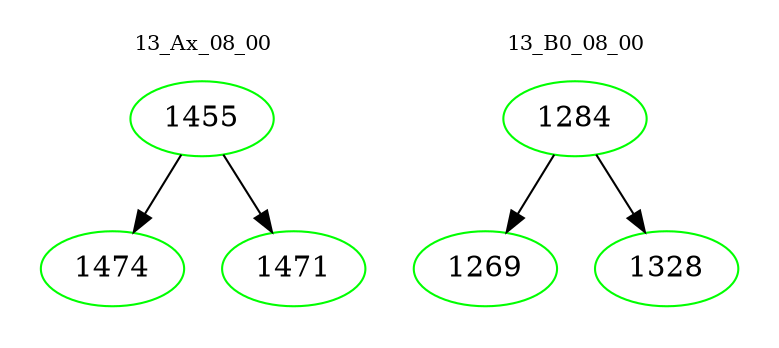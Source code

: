 digraph{
subgraph cluster_0 {
color = white
label = "13_Ax_08_00";
fontsize=10;
T0_1455 [label="1455", color="green"]
T0_1455 -> T0_1474 [color="black"]
T0_1474 [label="1474", color="green"]
T0_1455 -> T0_1471 [color="black"]
T0_1471 [label="1471", color="green"]
}
subgraph cluster_1 {
color = white
label = "13_B0_08_00";
fontsize=10;
T1_1284 [label="1284", color="green"]
T1_1284 -> T1_1269 [color="black"]
T1_1269 [label="1269", color="green"]
T1_1284 -> T1_1328 [color="black"]
T1_1328 [label="1328", color="green"]
}
}
